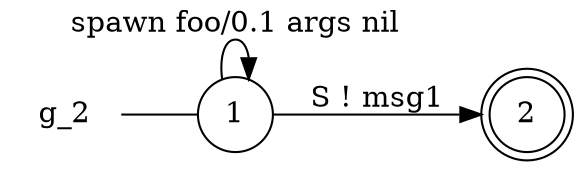 digraph g_2 {
	rankdir="LR";
	n_0 [label="g_2", shape="plaintext"];
	n_1 [id="3", shape=doublecircle, label="2"];
	n_2 [id="1", shape=circle, label="1"];
	n_0 -> n_2 [arrowhead=none];

	n_2 -> n_2 [id="[$e|4]", label="spawn foo/0.1 args nil"];
	n_2 -> n_1 [id="[$e|2]", label="S ! msg1"];
}
